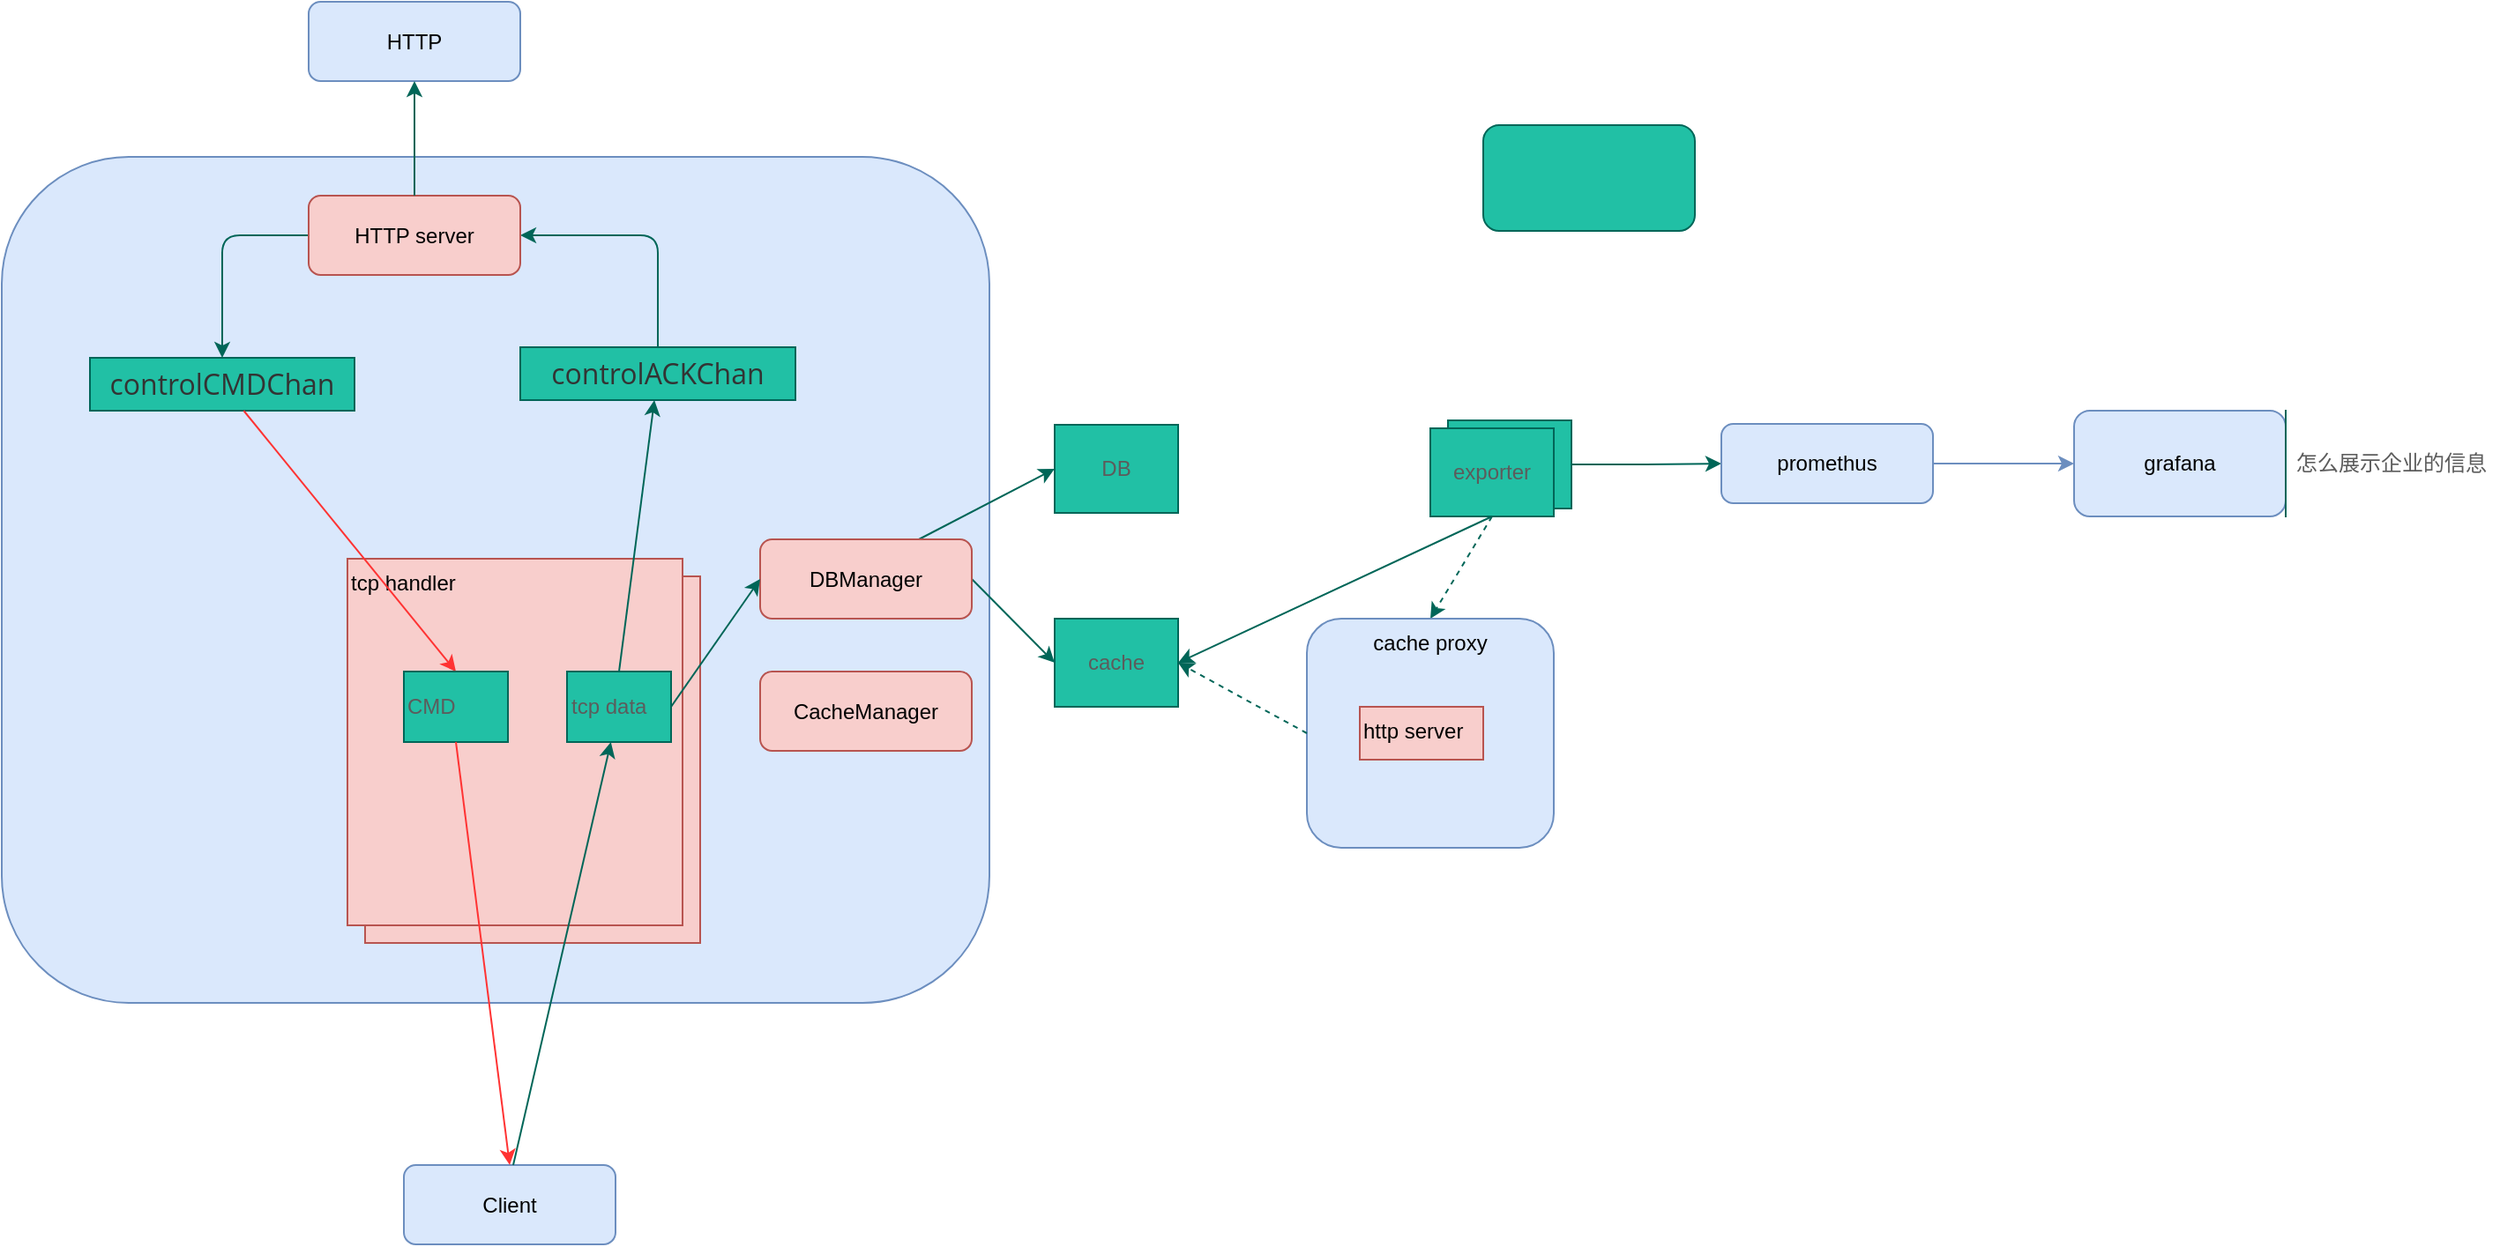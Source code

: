 <mxfile version="14.4.3" type="github" pages="2">
  <diagram id="A7pjQaFryr8MqwQNL_dq" name="第 2 页">
    <mxGraphModel dx="1350" dy="1943" grid="1" gridSize="10" guides="1" tooltips="1" connect="1" arrows="1" fold="1" page="1" pageScale="1" pageWidth="827" pageHeight="1169" math="1" shadow="0">
      <root>
        <mxCell id="7_zo0wilEMwGahoh7ebq-0" />
        <mxCell id="7_zo0wilEMwGahoh7ebq-1" parent="7_zo0wilEMwGahoh7ebq-0" />
        <mxCell id="z3tSPEcf5R6tPnchSYiB-5" value="" style="rounded=1;whiteSpace=wrap;html=1;fillColor=#dae8fc;strokeColor=#6c8ebf;" parent="7_zo0wilEMwGahoh7ebq-1" vertex="1">
          <mxGeometry x="120" y="78" width="560" height="480" as="geometry" />
        </mxCell>
        <mxCell id="fGxCB024G_ORHXiz4_S--1" value="" style="group" parent="7_zo0wilEMwGahoh7ebq-1" vertex="1" connectable="0">
          <mxGeometry x="316" y="306" width="200" height="218" as="geometry" />
        </mxCell>
        <mxCell id="fGxCB024G_ORHXiz4_S--0" value="handler" style="rounded=0;whiteSpace=wrap;html=1;fillColor=#f8cecc;strokeColor=#b85450;align=left;verticalAlign=top;" parent="fGxCB024G_ORHXiz4_S--1" vertex="1">
          <mxGeometry x="10" y="10" width="190" height="208" as="geometry" />
        </mxCell>
        <mxCell id="8bQkOlgO8Tk98eXD9wkQ-17" value="tcp handler" style="rounded=0;whiteSpace=wrap;html=1;fillColor=#f8cecc;strokeColor=#b85450;align=left;verticalAlign=top;" parent="fGxCB024G_ORHXiz4_S--1" vertex="1">
          <mxGeometry width="190" height="208" as="geometry" />
        </mxCell>
        <mxCell id="z3tSPEcf5R6tPnchSYiB-4" value="" style="edgeStyle=orthogonalEdgeStyle;rounded=0;orthogonalLoop=1;jettySize=auto;html=1;strokeColor=#006658;fontColor=#5C5C5C;exitX=1;exitY=0.5;exitDx=0;exitDy=0;" parent="7_zo0wilEMwGahoh7ebq-1" source="LXmgjdq0Pluga5Q0IuRp-15" target="z3tSPEcf5R6tPnchSYiB-3" edge="1">
          <mxGeometry relative="1" as="geometry" />
        </mxCell>
        <mxCell id="LXmgjdq0Pluga5Q0IuRp-9" value="" style="edgeStyle=orthogonalEdgeStyle;curved=1;sketch=0;orthogonalLoop=1;jettySize=auto;html=1;strokeColor=#6c8ebf;fillColor=#dae8fc;fontColor=#5C5C5C;" parent="7_zo0wilEMwGahoh7ebq-1" source="z3tSPEcf5R6tPnchSYiB-3" target="LXmgjdq0Pluga5Q0IuRp-8" edge="1">
          <mxGeometry relative="1" as="geometry" />
        </mxCell>
        <mxCell id="z3tSPEcf5R6tPnchSYiB-3" value="promethus" style="rounded=1;whiteSpace=wrap;html=1;fillColor=#dae8fc;strokeColor=#6c8ebf;" parent="7_zo0wilEMwGahoh7ebq-1" vertex="1">
          <mxGeometry x="1095" y="229.5" width="120" height="45" as="geometry" />
        </mxCell>
        <mxCell id="z3tSPEcf5R6tPnchSYiB-6" value="DB" style="rounded=0;whiteSpace=wrap;html=1;fillColor=#21C0A5;strokeColor=#006658;fontColor=#5C5C5C;" parent="7_zo0wilEMwGahoh7ebq-1" vertex="1">
          <mxGeometry x="717" y="230" width="70" height="50" as="geometry" />
        </mxCell>
        <mxCell id="8bQkOlgO8Tk98eXD9wkQ-15" value="" style="group" parent="7_zo0wilEMwGahoh7ebq-1" vertex="1" connectable="0">
          <mxGeometry x="414" y="186" width="156" height="120" as="geometry" />
        </mxCell>
        <mxCell id="8bQkOlgO8Tk98eXD9wkQ-3" value="&lt;span style=&quot;color: rgb(51 , 51 , 51) ; font-family: &amp;#34;open sans&amp;#34; , &amp;#34;clear sans&amp;#34; , &amp;#34;helvetica neue&amp;#34; , &amp;#34;helvetica&amp;#34; , &amp;#34;arial&amp;#34; , sans-serif ; font-size: 16px ; font-style: normal ; font-weight: 400 ; letter-spacing: normal ; text-indent: 0px ; text-transform: none ; word-spacing: 0px ; display: inline ; float: none&quot;&gt;controlACKChan&lt;/span&gt;" style="rounded=0;whiteSpace=wrap;html=1;sketch=0;strokeColor=#006658;fillColor=#21C0A5;fontColor=#5C5C5C;labelBackgroundColor=none;" parent="8bQkOlgO8Tk98eXD9wkQ-15" vertex="1">
          <mxGeometry width="156" height="30" as="geometry" />
        </mxCell>
        <mxCell id="8bQkOlgO8Tk98eXD9wkQ-16" value="" style="group" parent="7_zo0wilEMwGahoh7ebq-1" vertex="1" connectable="0">
          <mxGeometry x="170" y="192" width="150" height="120" as="geometry" />
        </mxCell>
        <mxCell id="8bQkOlgO8Tk98eXD9wkQ-1" value="&lt;span style=&quot;color: rgb(51 , 51 , 51) ; font-family: &amp;#34;open sans&amp;#34; , &amp;#34;clear sans&amp;#34; , &amp;#34;helvetica neue&amp;#34; , &amp;#34;helvetica&amp;#34; , &amp;#34;arial&amp;#34; , sans-serif ; font-size: 16px ; font-style: normal ; font-weight: 400 ; letter-spacing: normal ; text-indent: 0px ; text-transform: none ; word-spacing: 0px ; display: inline ; float: none&quot;&gt;controlCMDChan&lt;/span&gt;" style="rounded=0;whiteSpace=wrap;html=1;sketch=0;strokeColor=#006658;fillColor=#21C0A5;fontColor=#5C5C5C;labelBackgroundColor=none;" parent="8bQkOlgO8Tk98eXD9wkQ-16" vertex="1">
          <mxGeometry width="150" height="30" as="geometry" />
        </mxCell>
        <mxCell id="8bQkOlgO8Tk98eXD9wkQ-19" style="edgeStyle=orthogonalEdgeStyle;curved=0;rounded=1;sketch=0;orthogonalLoop=1;jettySize=auto;html=1;strokeColor=#006658;fillColor=#21C0A5;fontColor=#5C5C5C;exitX=0;exitY=0.5;exitDx=0;exitDy=0;" parent="7_zo0wilEMwGahoh7ebq-1" source="fGxCB024G_ORHXiz4_S--11" target="8bQkOlgO8Tk98eXD9wkQ-1" edge="1">
          <mxGeometry relative="1" as="geometry" />
        </mxCell>
        <mxCell id="8bQkOlgO8Tk98eXD9wkQ-18" value="HTTP" style="rounded=1;whiteSpace=wrap;html=1;fillColor=#dae8fc;strokeColor=#6c8ebf;" parent="7_zo0wilEMwGahoh7ebq-1" vertex="1">
          <mxGeometry x="294" y="-10" width="120" height="45" as="geometry" />
        </mxCell>
        <mxCell id="8bQkOlgO8Tk98eXD9wkQ-22" value="" style="endArrow=classic;html=1;fillColor=#21C0A5;fontColor=#5C5C5C;entryX=0.5;entryY=0;entryDx=0;entryDy=0;strokeColor=#FF3333;" parent="7_zo0wilEMwGahoh7ebq-1" source="8bQkOlgO8Tk98eXD9wkQ-1" target="8bQkOlgO8Tk98eXD9wkQ-23" edge="1">
          <mxGeometry width="50" height="50" relative="1" as="geometry">
            <mxPoint x="530" y="280" as="sourcePoint" />
            <mxPoint x="420" y="360" as="targetPoint" />
          </mxGeometry>
        </mxCell>
        <mxCell id="8bQkOlgO8Tk98eXD9wkQ-23" value="CMD" style="rounded=0;whiteSpace=wrap;html=1;labelBackgroundColor=none;sketch=0;strokeColor=#006658;fillColor=#21C0A5;fontColor=#5C5C5C;align=left;" parent="7_zo0wilEMwGahoh7ebq-1" vertex="1">
          <mxGeometry x="348" y="370" width="59" height="40" as="geometry" />
        </mxCell>
        <mxCell id="8bQkOlgO8Tk98eXD9wkQ-24" value="tcp data" style="rounded=0;whiteSpace=wrap;html=1;labelBackgroundColor=none;sketch=0;strokeColor=#006658;fillColor=#21C0A5;fontColor=#5C5C5C;align=left;" parent="7_zo0wilEMwGahoh7ebq-1" vertex="1">
          <mxGeometry x="440.5" y="370" width="59" height="40" as="geometry" />
        </mxCell>
        <mxCell id="8bQkOlgO8Tk98eXD9wkQ-25" value="Client" style="rounded=1;whiteSpace=wrap;html=1;fillColor=#dae8fc;strokeColor=#6c8ebf;" parent="7_zo0wilEMwGahoh7ebq-1" vertex="1">
          <mxGeometry x="348" y="650" width="120" height="45" as="geometry" />
        </mxCell>
        <mxCell id="8bQkOlgO8Tk98eXD9wkQ-26" value="" style="endArrow=classic;html=1;strokeColor=#006658;fillColor=#21C0A5;fontColor=#5C5C5C;exitX=0.5;exitY=0;exitDx=0;exitDy=0;" parent="7_zo0wilEMwGahoh7ebq-1" target="8bQkOlgO8Tk98eXD9wkQ-24" edge="1">
          <mxGeometry width="50" height="50" relative="1" as="geometry">
            <mxPoint x="410" y="650" as="sourcePoint" />
            <mxPoint x="413" y="450" as="targetPoint" />
          </mxGeometry>
        </mxCell>
        <mxCell id="8bQkOlgO8Tk98eXD9wkQ-27" value="" style="endArrow=classic;html=1;strokeColor=#006658;fillColor=#21C0A5;fontColor=#5C5C5C;exitX=0.75;exitY=0;exitDx=0;exitDy=0;entryX=0;entryY=0.5;entryDx=0;entryDy=0;" parent="7_zo0wilEMwGahoh7ebq-1" source="MC_fhqYlfpz5xi4v0BxT-0" target="z3tSPEcf5R6tPnchSYiB-6" edge="1">
          <mxGeometry width="50" height="50" relative="1" as="geometry">
            <mxPoint x="680" y="550" as="sourcePoint" />
            <mxPoint x="730" y="500" as="targetPoint" />
          </mxGeometry>
        </mxCell>
        <mxCell id="8bQkOlgO8Tk98eXD9wkQ-28" value="" style="endArrow=classic;html=1;fillColor=#21C0A5;fontColor=#5C5C5C;exitX=0.5;exitY=1;exitDx=0;exitDy=0;entryX=0.5;entryY=0;entryDx=0;entryDy=0;strokeColor=#FF3333;" parent="7_zo0wilEMwGahoh7ebq-1" source="8bQkOlgO8Tk98eXD9wkQ-23" target="8bQkOlgO8Tk98eXD9wkQ-25" edge="1">
          <mxGeometry width="50" height="50" relative="1" as="geometry">
            <mxPoint x="228" y="225" as="sourcePoint" />
            <mxPoint x="358" y="400" as="targetPoint" />
          </mxGeometry>
        </mxCell>
        <mxCell id="8bQkOlgO8Tk98eXD9wkQ-29" value="" style="endArrow=classic;html=1;strokeColor=#006658;fillColor=#21C0A5;fontColor=#5C5C5C;exitX=0.5;exitY=0;exitDx=0;exitDy=0;" parent="7_zo0wilEMwGahoh7ebq-1" source="8bQkOlgO8Tk98eXD9wkQ-24" target="8bQkOlgO8Tk98eXD9wkQ-3" edge="1">
          <mxGeometry width="50" height="50" relative="1" as="geometry">
            <mxPoint x="611.5" y="400" as="sourcePoint" />
            <mxPoint x="820" y="280" as="targetPoint" />
          </mxGeometry>
        </mxCell>
        <mxCell id="LXmgjdq0Pluga5Q0IuRp-6" value="" style="rounded=1;whiteSpace=wrap;html=1;labelBackgroundColor=none;sketch=0;strokeColor=#006658;fillColor=#21C0A5;fontColor=#5C5C5C;align=left;" parent="7_zo0wilEMwGahoh7ebq-1" vertex="1">
          <mxGeometry x="960" y="60" width="120" height="60" as="geometry" />
        </mxCell>
        <mxCell id="LXmgjdq0Pluga5Q0IuRp-8" value="grafana" style="whiteSpace=wrap;html=1;rounded=1;strokeColor=#6c8ebf;fillColor=#dae8fc;" parent="7_zo0wilEMwGahoh7ebq-1" vertex="1">
          <mxGeometry x="1295" y="222" width="120" height="60" as="geometry" />
        </mxCell>
        <mxCell id="LXmgjdq0Pluga5Q0IuRp-14" value="怎么展示企业的信息" style="shape=partialRectangle;whiteSpace=wrap;html=1;right=0;top=0;bottom=0;fillColor=none;routingCenterX=-0.5;rounded=0;labelBackgroundColor=none;sketch=0;strokeColor=#006658;fontColor=#5C5C5C;align=center;" parent="7_zo0wilEMwGahoh7ebq-1" vertex="1">
          <mxGeometry x="1415" y="222" width="120" height="60" as="geometry" />
        </mxCell>
        <mxCell id="LXmgjdq0Pluga5Q0IuRp-15" value="exporter" style="rounded=0;whiteSpace=wrap;html=1;fillColor=#21C0A5;strokeColor=#006658;fontColor=#5C5C5C;" parent="7_zo0wilEMwGahoh7ebq-1" vertex="1">
          <mxGeometry x="940" y="227.5" width="70" height="50" as="geometry" />
        </mxCell>
        <mxCell id="fnWN1IXqpGysutspdQGa-0" value="exporter" style="rounded=0;whiteSpace=wrap;html=1;fillColor=#21C0A5;strokeColor=#006658;fontColor=#5C5C5C;" parent="7_zo0wilEMwGahoh7ebq-1" vertex="1">
          <mxGeometry x="930" y="232" width="70" height="50" as="geometry" />
        </mxCell>
        <mxCell id="fnWN1IXqpGysutspdQGa-3" value="" style="endArrow=classic;html=1;strokeColor=#006658;fillColor=#21C0A5;fontColor=#5C5C5C;entryX=0.5;entryY=0;entryDx=0;entryDy=0;exitX=0.5;exitY=1;exitDx=0;exitDy=0;dashed=1;" parent="7_zo0wilEMwGahoh7ebq-1" source="fnWN1IXqpGysutspdQGa-0" target="fGxCB024G_ORHXiz4_S--6" edge="1">
          <mxGeometry width="50" height="50" relative="1" as="geometry">
            <mxPoint x="611.5" y="400" as="sourcePoint" />
            <mxPoint x="940" y="330" as="targetPoint" />
          </mxGeometry>
        </mxCell>
        <mxCell id="fGxCB024G_ORHXiz4_S--2" style="edgeStyle=orthogonalEdgeStyle;curved=0;rounded=1;sketch=0;orthogonalLoop=1;jettySize=auto;html=1;strokeColor=#006658;fillColor=#21C0A5;fontColor=#5C5C5C;exitX=0.5;exitY=0;exitDx=0;exitDy=0;entryX=1;entryY=0.5;entryDx=0;entryDy=0;" parent="7_zo0wilEMwGahoh7ebq-1" source="8bQkOlgO8Tk98eXD9wkQ-3" target="fGxCB024G_ORHXiz4_S--11" edge="1">
          <mxGeometry relative="1" as="geometry">
            <mxPoint x="255" y="35" as="sourcePoint" />
            <mxPoint x="255" y="202" as="targetPoint" />
          </mxGeometry>
        </mxCell>
        <mxCell id="fGxCB024G_ORHXiz4_S--3" value="cache" style="rounded=0;whiteSpace=wrap;html=1;fillColor=#21C0A5;strokeColor=#006658;fontColor=#5C5C5C;" parent="7_zo0wilEMwGahoh7ebq-1" vertex="1">
          <mxGeometry x="717" y="340" width="70" height="50" as="geometry" />
        </mxCell>
        <mxCell id="fGxCB024G_ORHXiz4_S--4" value="" style="endArrow=classic;html=1;strokeColor=#006658;fillColor=#21C0A5;fontColor=#5C5C5C;exitX=1;exitY=0.5;exitDx=0;exitDy=0;entryX=0;entryY=0.5;entryDx=0;entryDy=0;" parent="7_zo0wilEMwGahoh7ebq-1" source="MC_fhqYlfpz5xi4v0BxT-0" target="fGxCB024G_ORHXiz4_S--3" edge="1">
          <mxGeometry width="50" height="50" relative="1" as="geometry">
            <mxPoint x="509.5" y="400" as="sourcePoint" />
            <mxPoint x="727" y="265" as="targetPoint" />
          </mxGeometry>
        </mxCell>
        <mxCell id="fGxCB024G_ORHXiz4_S--6" value="cache proxy" style="rounded=1;whiteSpace=wrap;html=1;fillColor=#dae8fc;strokeColor=#6c8ebf;align=center;verticalAlign=top;" parent="7_zo0wilEMwGahoh7ebq-1" vertex="1">
          <mxGeometry x="860" y="340" width="140" height="130" as="geometry" />
        </mxCell>
        <mxCell id="fGxCB024G_ORHXiz4_S--8" value="http server" style="rounded=0;whiteSpace=wrap;html=1;fillColor=#f8cecc;strokeColor=#b85450;align=left;verticalAlign=top;" parent="7_zo0wilEMwGahoh7ebq-1" vertex="1">
          <mxGeometry x="890" y="390" width="70" height="30" as="geometry" />
        </mxCell>
        <mxCell id="fGxCB024G_ORHXiz4_S--9" value="" style="endArrow=classic;html=1;strokeColor=#006658;fillColor=#21C0A5;fontColor=#5C5C5C;entryX=1;entryY=0.5;entryDx=0;entryDy=0;exitX=0.5;exitY=1;exitDx=0;exitDy=0;" parent="7_zo0wilEMwGahoh7ebq-1" source="fnWN1IXqpGysutspdQGa-0" target="fGxCB024G_ORHXiz4_S--3" edge="1">
          <mxGeometry width="50" height="50" relative="1" as="geometry">
            <mxPoint x="964.458" y="292" as="sourcePoint" />
            <mxPoint x="940" y="350" as="targetPoint" />
          </mxGeometry>
        </mxCell>
        <mxCell id="fGxCB024G_ORHXiz4_S--10" value="" style="endArrow=classic;html=1;strokeColor=#006658;fillColor=#21C0A5;fontColor=#5C5C5C;exitX=0;exitY=0.5;exitDx=0;exitDy=0;dashed=1;entryX=1;entryY=0.5;entryDx=0;entryDy=0;" parent="7_zo0wilEMwGahoh7ebq-1" source="fGxCB024G_ORHXiz4_S--6" target="fGxCB024G_ORHXiz4_S--3" edge="1">
          <mxGeometry width="50" height="50" relative="1" as="geometry">
            <mxPoint x="975" y="292" as="sourcePoint" />
            <mxPoint x="940" y="350" as="targetPoint" />
          </mxGeometry>
        </mxCell>
        <mxCell id="fGxCB024G_ORHXiz4_S--11" value="HTTP server" style="rounded=1;whiteSpace=wrap;html=1;fillColor=#f8cecc;strokeColor=#b85450;" parent="7_zo0wilEMwGahoh7ebq-1" vertex="1">
          <mxGeometry x="294" y="100" width="120" height="45" as="geometry" />
        </mxCell>
        <mxCell id="fGxCB024G_ORHXiz4_S--12" style="edgeStyle=orthogonalEdgeStyle;curved=0;rounded=1;sketch=0;orthogonalLoop=1;jettySize=auto;html=1;strokeColor=#006658;fillColor=#21C0A5;fontColor=#5C5C5C;exitX=0.5;exitY=0;exitDx=0;exitDy=0;" parent="7_zo0wilEMwGahoh7ebq-1" source="fGxCB024G_ORHXiz4_S--11" target="8bQkOlgO8Tk98eXD9wkQ-18" edge="1">
          <mxGeometry relative="1" as="geometry">
            <mxPoint x="255" y="155" as="sourcePoint" />
            <mxPoint x="255" y="202" as="targetPoint" />
          </mxGeometry>
        </mxCell>
        <mxCell id="MC_fhqYlfpz5xi4v0BxT-0" value="DBManager" style="rounded=1;whiteSpace=wrap;html=1;fillColor=#f8cecc;strokeColor=#b85450;" vertex="1" parent="7_zo0wilEMwGahoh7ebq-1">
          <mxGeometry x="550" y="295" width="120" height="45" as="geometry" />
        </mxCell>
        <mxCell id="MC_fhqYlfpz5xi4v0BxT-1" value="" style="endArrow=classic;html=1;strokeColor=#006658;fillColor=#21C0A5;fontColor=#5C5C5C;exitX=1;exitY=0.5;exitDx=0;exitDy=0;entryX=0;entryY=0.5;entryDx=0;entryDy=0;" edge="1" parent="7_zo0wilEMwGahoh7ebq-1" source="8bQkOlgO8Tk98eXD9wkQ-24" target="MC_fhqYlfpz5xi4v0BxT-0">
          <mxGeometry width="50" height="50" relative="1" as="geometry">
            <mxPoint x="680" y="327.5" as="sourcePoint" />
            <mxPoint x="727" y="375" as="targetPoint" />
          </mxGeometry>
        </mxCell>
        <mxCell id="MC_fhqYlfpz5xi4v0BxT-2" value="CacheManager" style="rounded=1;whiteSpace=wrap;html=1;fillColor=#f8cecc;strokeColor=#b85450;" vertex="1" parent="7_zo0wilEMwGahoh7ebq-1">
          <mxGeometry x="550" y="370" width="120" height="45" as="geometry" />
        </mxCell>
      </root>
    </mxGraphModel>
  </diagram>
  <diagram id="GviNC3OnqdcRVYMmH6Zq" name="第 3 页">
    <mxGraphModel dx="1350" dy="775" grid="1" gridSize="10" guides="1" tooltips="1" connect="1" arrows="1" fold="1" page="1" pageScale="1" pageWidth="827" pageHeight="1169" math="0" shadow="0">
      <root>
        <mxCell id="vHVDVvCEBq_Qjfjckl4d-0" />
        <mxCell id="vHVDVvCEBq_Qjfjckl4d-1" parent="vHVDVvCEBq_Qjfjckl4d-0" />
      </root>
    </mxGraphModel>
  </diagram>
</mxfile>
